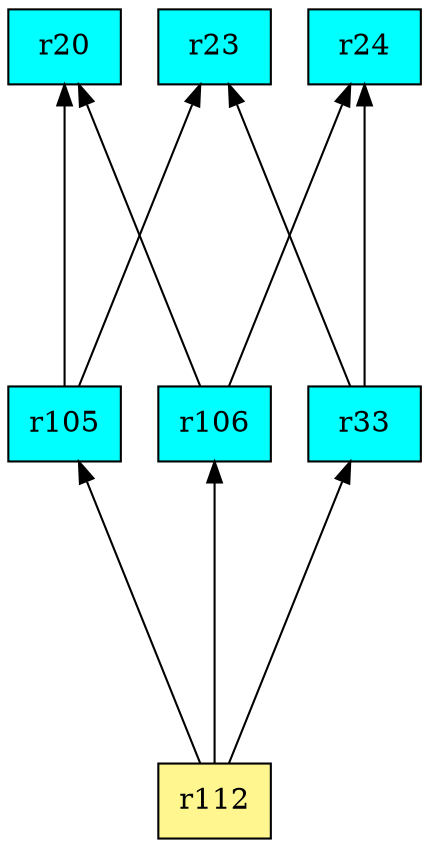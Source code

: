 digraph G {
rankdir=BT;ranksep="2.0";
"r106" [shape=record,fillcolor=cyan,style=filled,label="{r106}"];
"r20" [shape=record,fillcolor=cyan,style=filled,label="{r20}"];
"r105" [shape=record,fillcolor=cyan,style=filled,label="{r105}"];
"r24" [shape=record,fillcolor=cyan,style=filled,label="{r24}"];
"r23" [shape=record,fillcolor=cyan,style=filled,label="{r23}"];
"r112" [shape=record,fillcolor=khaki1,style=filled,label="{r112}"];
"r33" [shape=record,fillcolor=cyan,style=filled,label="{r33}"];
"r106" -> "r20"
"r106" -> "r24"
"r105" -> "r20"
"r105" -> "r23"
"r112" -> "r106"
"r112" -> "r105"
"r112" -> "r33"
"r33" -> "r24"
"r33" -> "r23"
}